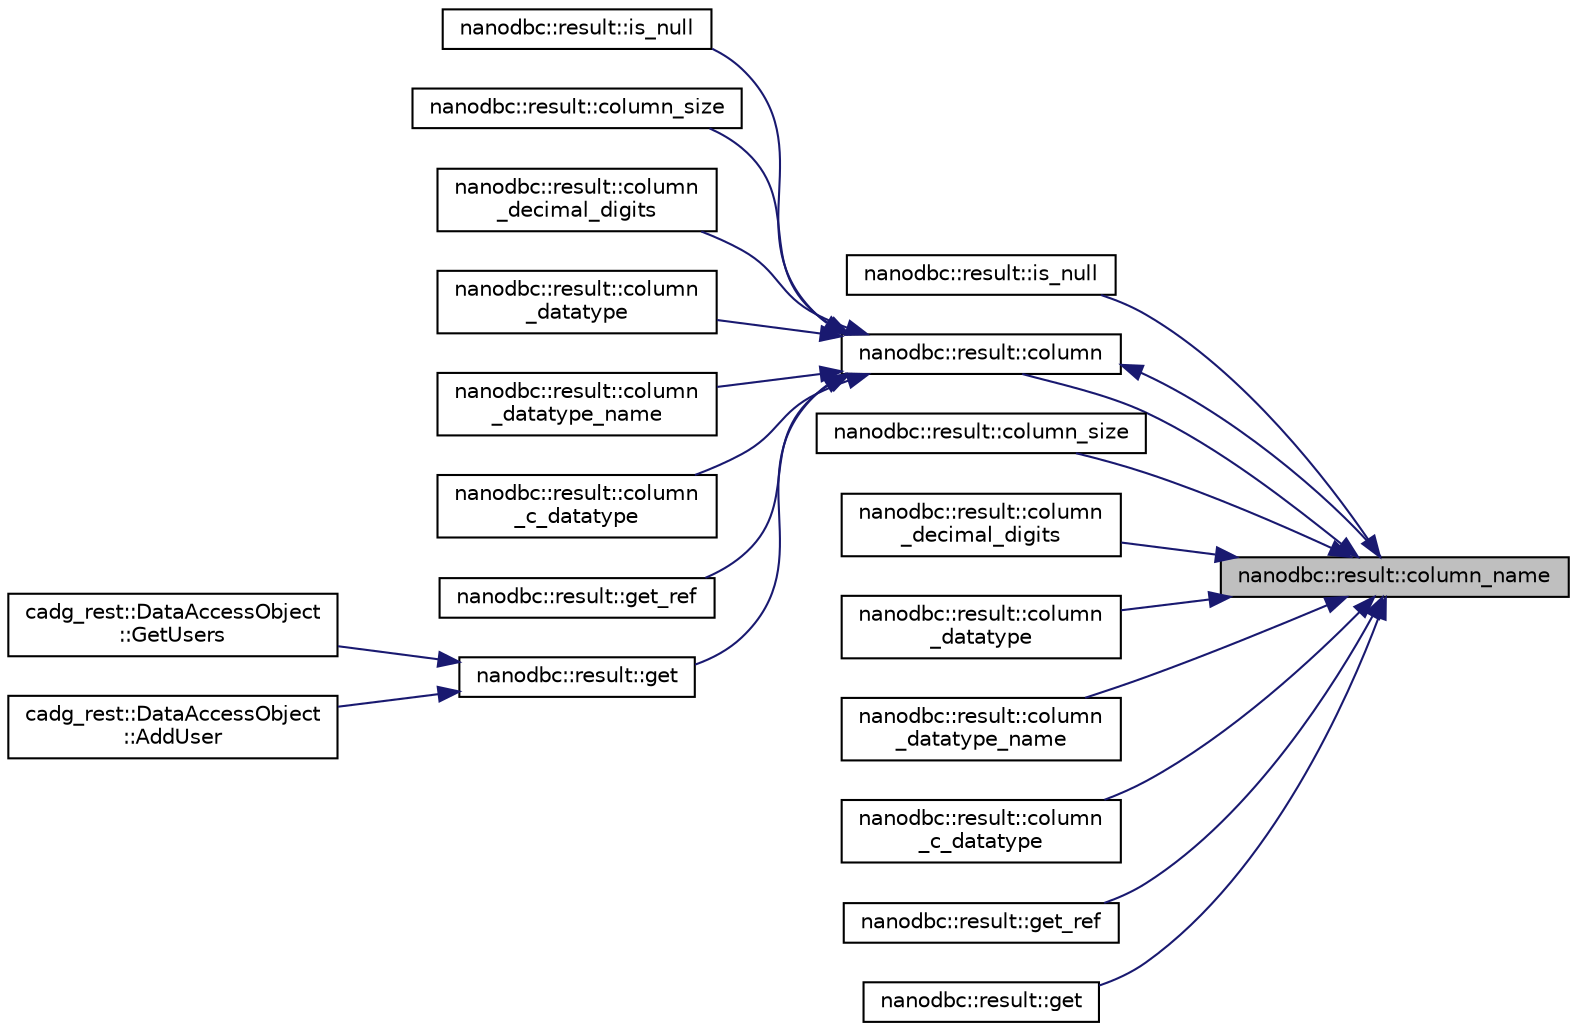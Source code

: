 digraph "nanodbc::result::column_name"
{
 // LATEX_PDF_SIZE
  edge [fontname="Helvetica",fontsize="10",labelfontname="Helvetica",labelfontsize="10"];
  node [fontname="Helvetica",fontsize="10",shape=record];
  rankdir="RL";
  Node71 [label="nanodbc::result::column_name",height=0.2,width=0.4,color="black", fillcolor="grey75", style="filled", fontcolor="black",tooltip="Returns the name of the specified column."];
  Node71 -> Node72 [dir="back",color="midnightblue",fontsize="10",style="solid",fontname="Helvetica"];
  Node72 [label="nanodbc::result::is_null",height=0.2,width=0.4,color="black", fillcolor="white", style="filled",URL="$classnanodbc_1_1result.html#a9201ef6814bf934ffb9caa7b62f3bad9",tooltip="Returns true if and only if the given column by name of the current rowset is null."];
  Node71 -> Node73 [dir="back",color="midnightblue",fontsize="10",style="solid",fontname="Helvetica"];
  Node73 [label="nanodbc::result::column",height=0.2,width=0.4,color="black", fillcolor="white", style="filled",URL="$classnanodbc_1_1result.html#ae4e254b2db63c65473cc058de3d5a844",tooltip="Returns the column number of the specified column name."];
  Node73 -> Node74 [dir="back",color="midnightblue",fontsize="10",style="solid",fontname="Helvetica"];
  Node74 [label="nanodbc::result::is_null",height=0.2,width=0.4,color="black", fillcolor="white", style="filled",URL="$classnanodbc_1_1result.html#a85462f6eaed91a5b03739319bd2712e7",tooltip="Returns true if and only if the given column of the current rowset is null."];
  Node73 -> Node71 [dir="back",color="midnightblue",fontsize="10",style="solid",fontname="Helvetica"];
  Node73 -> Node75 [dir="back",color="midnightblue",fontsize="10",style="solid",fontname="Helvetica"];
  Node75 [label="nanodbc::result::column_size",height=0.2,width=0.4,color="black", fillcolor="white", style="filled",URL="$classnanodbc_1_1result.html#ae6c9d812e8be9ea46a5cd346e83a6cba",tooltip="Returns the size of the specified column."];
  Node73 -> Node76 [dir="back",color="midnightblue",fontsize="10",style="solid",fontname="Helvetica"];
  Node76 [label="nanodbc::result::column\l_decimal_digits",height=0.2,width=0.4,color="black", fillcolor="white", style="filled",URL="$classnanodbc_1_1result.html#aa2568f3d624d65a9f850880e1d2747f8",tooltip="Returns the number of decimal digits of the specified column."];
  Node73 -> Node77 [dir="back",color="midnightblue",fontsize="10",style="solid",fontname="Helvetica"];
  Node77 [label="nanodbc::result::column\l_datatype",height=0.2,width=0.4,color="black", fillcolor="white", style="filled",URL="$classnanodbc_1_1result.html#a8adc601a07a055f15908724e285133bb",tooltip="Returns a identifying integer value representing the SQL type of this column."];
  Node73 -> Node78 [dir="back",color="midnightblue",fontsize="10",style="solid",fontname="Helvetica"];
  Node78 [label="nanodbc::result::column\l_datatype_name",height=0.2,width=0.4,color="black", fillcolor="white", style="filled",URL="$classnanodbc_1_1result.html#a72775ba759833560efebba44892576b3",tooltip="Returns data source dependent data type name of this column."];
  Node73 -> Node79 [dir="back",color="midnightblue",fontsize="10",style="solid",fontname="Helvetica"];
  Node79 [label="nanodbc::result::column\l_c_datatype",height=0.2,width=0.4,color="black", fillcolor="white", style="filled",URL="$classnanodbc_1_1result.html#a094ee5a13d83c0aeabd8ccab4c4e130c",tooltip="Returns a identifying integer value representing the C type of this column."];
  Node73 -> Node80 [dir="back",color="midnightblue",fontsize="10",style="solid",fontname="Helvetica"];
  Node80 [label="nanodbc::result::get_ref",height=0.2,width=0.4,color="black", fillcolor="white", style="filled",URL="$classnanodbc_1_1result.html#ad606b9ccfa02d6dbdae7a28c7a92bb14",tooltip="Gets data from the given column of the current rowset."];
  Node73 -> Node81 [dir="back",color="midnightblue",fontsize="10",style="solid",fontname="Helvetica"];
  Node81 [label="nanodbc::result::get",height=0.2,width=0.4,color="black", fillcolor="white", style="filled",URL="$classnanodbc_1_1result.html#affa949e32147a8f262d066a790651ad7",tooltip="Gets data from the given column of the current rowset."];
  Node81 -> Node82 [dir="back",color="midnightblue",fontsize="10",style="solid",fontname="Helvetica"];
  Node82 [label="cadg_rest::DataAccessObject\l::GetUsers",height=0.2,width=0.4,color="black", fillcolor="white", style="filled",URL="$classcadg__rest_1_1_data_access_object.html#a52d1c1333fc65e6a3a6276d044296ca0",tooltip="Returns all users."];
  Node81 -> Node83 [dir="back",color="midnightblue",fontsize="10",style="solid",fontname="Helvetica"];
  Node83 [label="cadg_rest::DataAccessObject\l::AddUser",height=0.2,width=0.4,color="black", fillcolor="white", style="filled",URL="$classcadg__rest_1_1_data_access_object.html#a6d80c563e1cd526791fa69f32cd1d896",tooltip="Adds a new user."];
  Node71 -> Node84 [dir="back",color="midnightblue",fontsize="10",style="solid",fontname="Helvetica"];
  Node84 [label="nanodbc::result::column_size",height=0.2,width=0.4,color="black", fillcolor="white", style="filled",URL="$classnanodbc_1_1result.html#a43c42071bf86c4532039b61ad3f3c6c6",tooltip="Returns the size of the specified column by name."];
  Node71 -> Node85 [dir="back",color="midnightblue",fontsize="10",style="solid",fontname="Helvetica"];
  Node85 [label="nanodbc::result::column\l_decimal_digits",height=0.2,width=0.4,color="black", fillcolor="white", style="filled",URL="$classnanodbc_1_1result.html#aabbb9fb0a14a5b0fbb33fda4a1143b78",tooltip="Returns the number of decimal digits of the specified column by name."];
  Node71 -> Node86 [dir="back",color="midnightblue",fontsize="10",style="solid",fontname="Helvetica"];
  Node86 [label="nanodbc::result::column\l_datatype",height=0.2,width=0.4,color="black", fillcolor="white", style="filled",URL="$classnanodbc_1_1result.html#af698d05f12656b6ab0809b0a60ea9a60",tooltip="Returns a identifying integer value representing the SQL type of this column by name."];
  Node71 -> Node87 [dir="back",color="midnightblue",fontsize="10",style="solid",fontname="Helvetica"];
  Node87 [label="nanodbc::result::column\l_datatype_name",height=0.2,width=0.4,color="black", fillcolor="white", style="filled",URL="$classnanodbc_1_1result.html#a391d792c4a37be4037274b681c96da59",tooltip="Returns data source dependent data type name of this column by name."];
  Node71 -> Node88 [dir="back",color="midnightblue",fontsize="10",style="solid",fontname="Helvetica"];
  Node88 [label="nanodbc::result::column\l_c_datatype",height=0.2,width=0.4,color="black", fillcolor="white", style="filled",URL="$classnanodbc_1_1result.html#a3f505031acffabc538b2d840416074fa",tooltip="Returns a identifying integer value representing the C type of this column by name."];
  Node71 -> Node89 [dir="back",color="midnightblue",fontsize="10",style="solid",fontname="Helvetica"];
  Node89 [label="nanodbc::result::get_ref",height=0.2,width=0.4,color="black", fillcolor="white", style="filled",URL="$classnanodbc_1_1result.html#a09a12956778629533cbb619a4fd9216d",tooltip="Gets data from the given column by name of the current rowset."];
  Node71 -> Node90 [dir="back",color="midnightblue",fontsize="10",style="solid",fontname="Helvetica"];
  Node90 [label="nanodbc::result::get",height=0.2,width=0.4,color="black", fillcolor="white", style="filled",URL="$classnanodbc_1_1result.html#a3be6ab61aea0902cb05f55ad814e85c1",tooltip="Gets data from the given column by name of the current rowset."];
}
